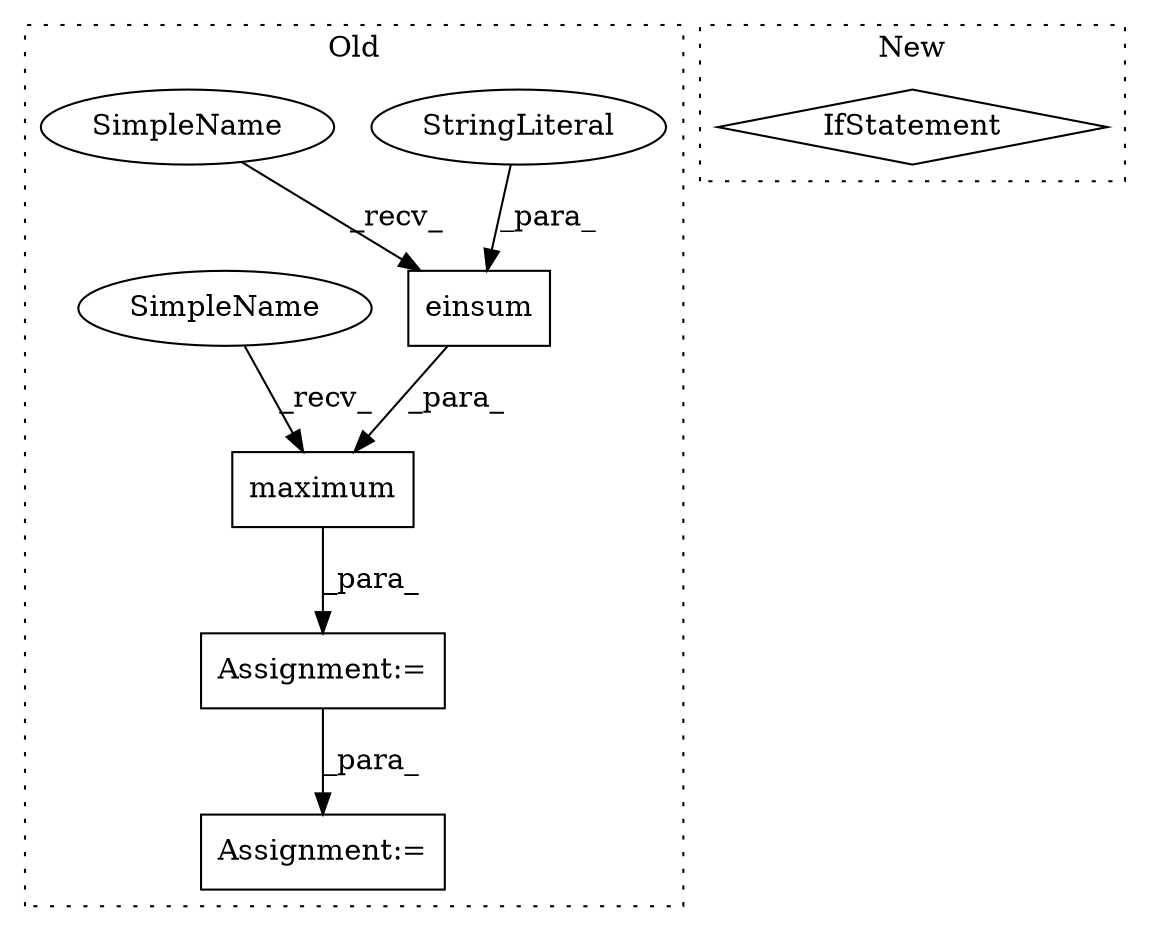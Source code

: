 digraph G {
subgraph cluster0 {
1 [label="maximum" a="32" s="2265,2412" l="8,1" shape="box"];
3 [label="Assignment:=" a="7" s="2258" l="1" shape="box"];
4 [label="Assignment:=" a="7" s="2430" l="2" shape="box"];
5 [label="einsum" a="32" s="2279,2311" l="7,1" shape="box"];
6 [label="StringLiteral" a="45" s="2286" l="13" shape="ellipse"];
7 [label="SimpleName" a="42" s="2273" l="5" shape="ellipse"];
8 [label="SimpleName" a="42" s="2259" l="5" shape="ellipse"];
label = "Old";
style="dotted";
}
subgraph cluster1 {
2 [label="IfStatement" a="25" s="2158,2190" l="4,2" shape="diamond"];
label = "New";
style="dotted";
}
1 -> 3 [label="_para_"];
3 -> 4 [label="_para_"];
5 -> 1 [label="_para_"];
6 -> 5 [label="_para_"];
7 -> 5 [label="_recv_"];
8 -> 1 [label="_recv_"];
}